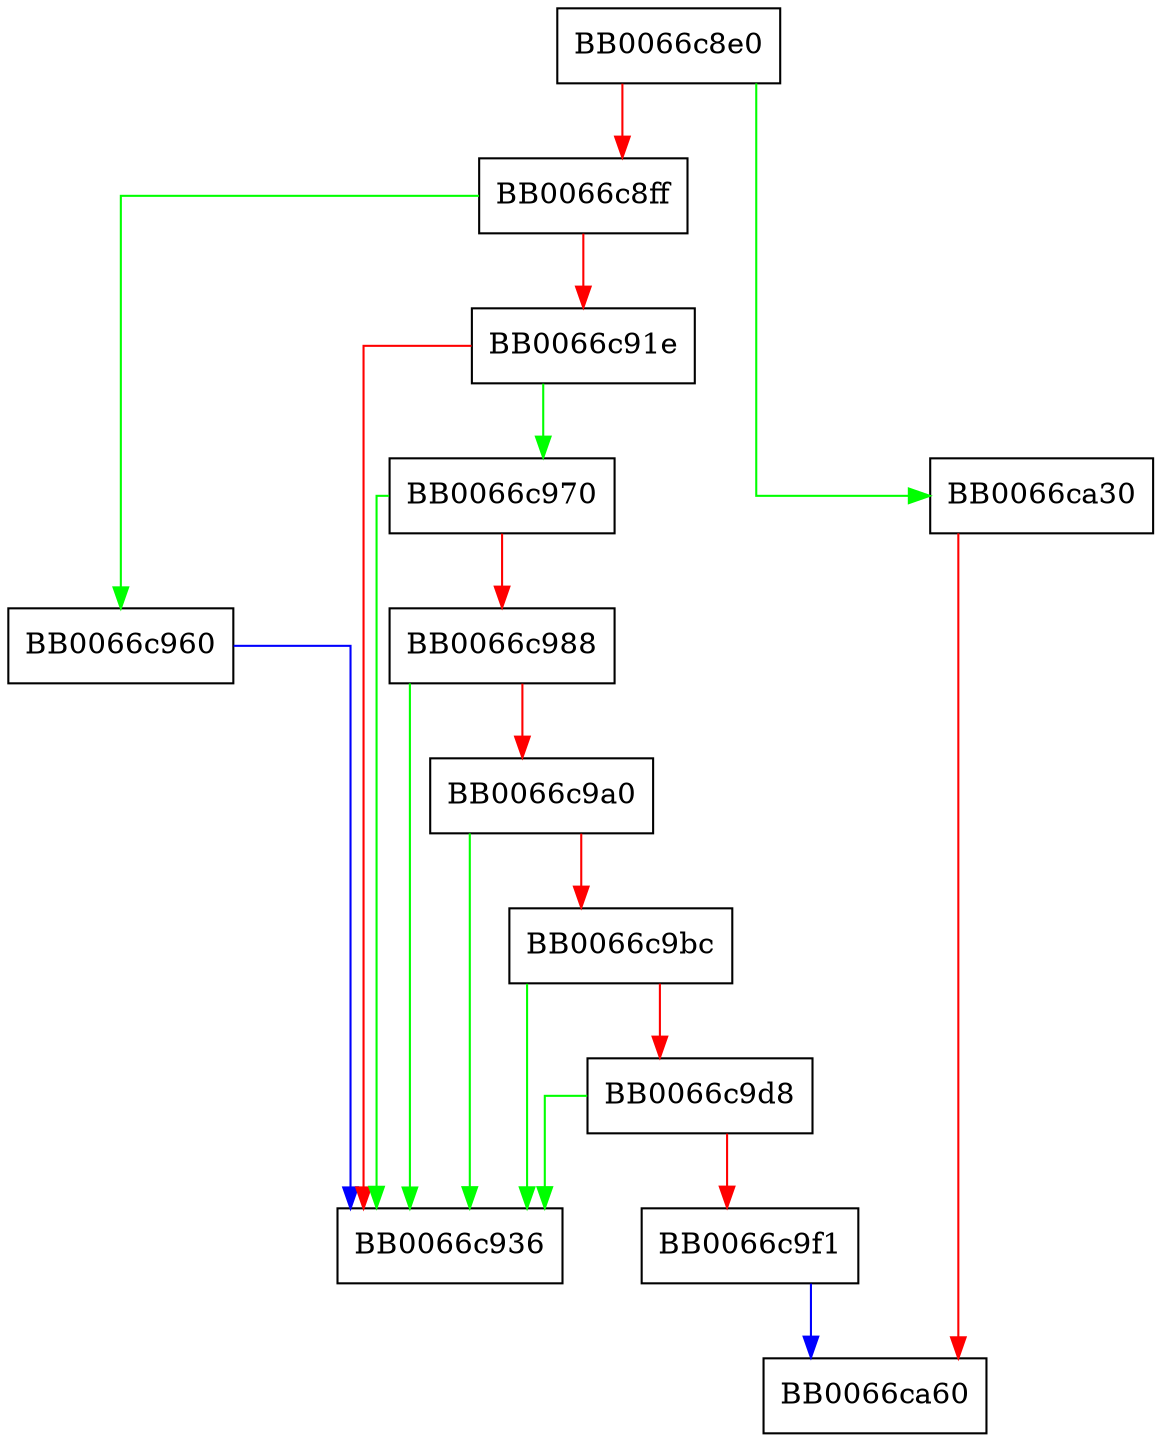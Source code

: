 digraph v2i_GENERAL_NAME_ex {
  node [shape="box"];
  graph [splines=ortho];
  BB0066c8e0 -> BB0066ca30 [color="green"];
  BB0066c8e0 -> BB0066c8ff [color="red"];
  BB0066c8ff -> BB0066c960 [color="green"];
  BB0066c8ff -> BB0066c91e [color="red"];
  BB0066c91e -> BB0066c970 [color="green"];
  BB0066c91e -> BB0066c936 [color="red"];
  BB0066c960 -> BB0066c936 [color="blue"];
  BB0066c970 -> BB0066c936 [color="green"];
  BB0066c970 -> BB0066c988 [color="red"];
  BB0066c988 -> BB0066c936 [color="green"];
  BB0066c988 -> BB0066c9a0 [color="red"];
  BB0066c9a0 -> BB0066c936 [color="green"];
  BB0066c9a0 -> BB0066c9bc [color="red"];
  BB0066c9bc -> BB0066c936 [color="green"];
  BB0066c9bc -> BB0066c9d8 [color="red"];
  BB0066c9d8 -> BB0066c936 [color="green"];
  BB0066c9d8 -> BB0066c9f1 [color="red"];
  BB0066c9f1 -> BB0066ca60 [color="blue"];
  BB0066ca30 -> BB0066ca60 [color="red"];
}